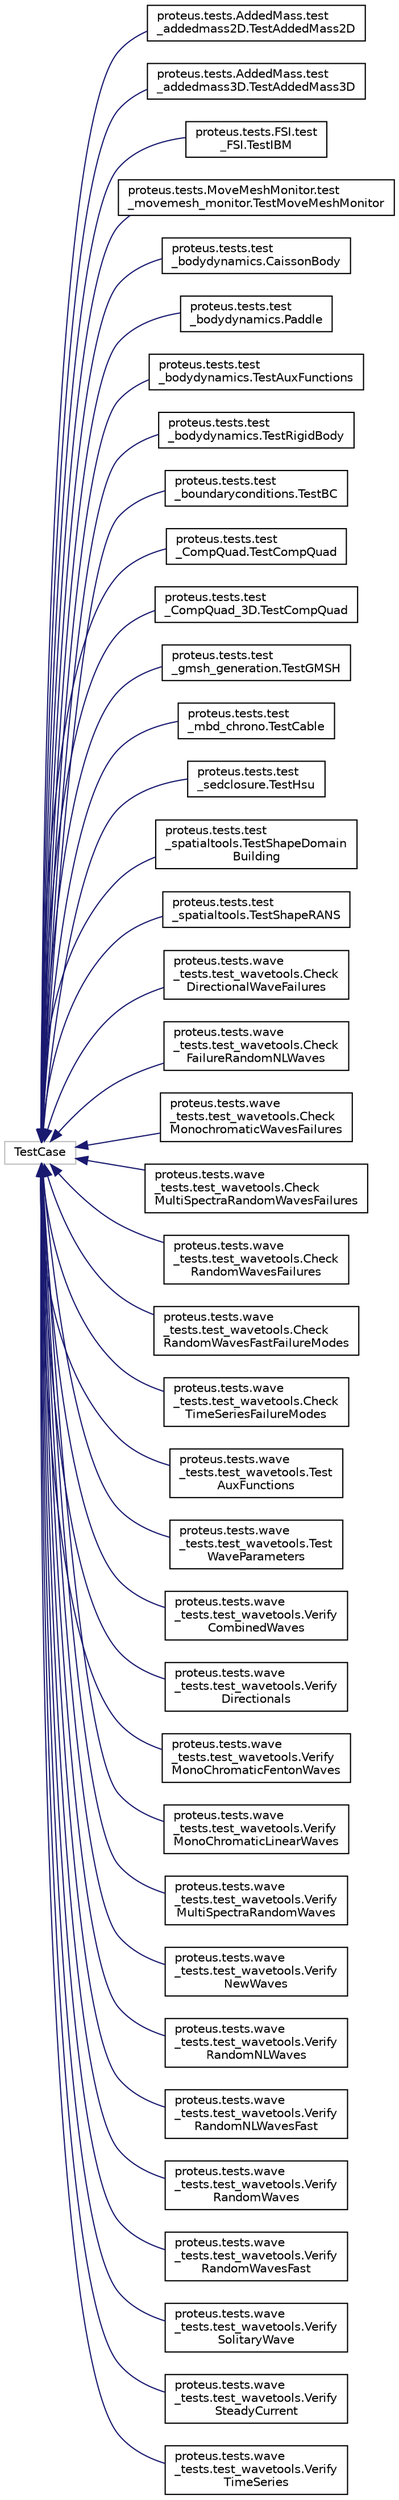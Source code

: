 digraph "Graphical Class Hierarchy"
{
 // LATEX_PDF_SIZE
  edge [fontname="Helvetica",fontsize="10",labelfontname="Helvetica",labelfontsize="10"];
  node [fontname="Helvetica",fontsize="10",shape=record];
  rankdir="LR";
  Node67 [label="TestCase",height=0.2,width=0.4,color="grey75", fillcolor="white", style="filled",tooltip=" "];
  Node67 -> Node0 [dir="back",color="midnightblue",fontsize="10",style="solid",fontname="Helvetica"];
  Node0 [label="proteus.tests.AddedMass.test\l_addedmass2D.TestAddedMass2D",height=0.2,width=0.4,color="black", fillcolor="white", style="filled",URL="$d3/d86/classproteus_1_1tests_1_1AddedMass_1_1test__addedmass2D_1_1TestAddedMass2D.html",tooltip=" "];
  Node67 -> Node69 [dir="back",color="midnightblue",fontsize="10",style="solid",fontname="Helvetica"];
  Node69 [label="proteus.tests.AddedMass.test\l_addedmass3D.TestAddedMass3D",height=0.2,width=0.4,color="black", fillcolor="white", style="filled",URL="$d3/d37/classproteus_1_1tests_1_1AddedMass_1_1test__addedmass3D_1_1TestAddedMass3D.html",tooltip=" "];
  Node67 -> Node70 [dir="back",color="midnightblue",fontsize="10",style="solid",fontname="Helvetica"];
  Node70 [label="proteus.tests.FSI.test\l_FSI.TestIBM",height=0.2,width=0.4,color="black", fillcolor="white", style="filled",URL="$d2/df7/classproteus_1_1tests_1_1FSI_1_1test__FSI_1_1TestIBM.html",tooltip=" "];
  Node67 -> Node71 [dir="back",color="midnightblue",fontsize="10",style="solid",fontname="Helvetica"];
  Node71 [label="proteus.tests.MoveMeshMonitor.test\l_movemesh_monitor.TestMoveMeshMonitor",height=0.2,width=0.4,color="black", fillcolor="white", style="filled",URL="$d3/dee/classproteus_1_1tests_1_1MoveMeshMonitor_1_1test__movemesh__monitor_1_1TestMoveMeshMonitor.html",tooltip=" "];
  Node67 -> Node72 [dir="back",color="midnightblue",fontsize="10",style="solid",fontname="Helvetica"];
  Node72 [label="proteus.tests.test\l_bodydynamics.CaissonBody",height=0.2,width=0.4,color="black", fillcolor="white", style="filled",URL="$d2/daa/classproteus_1_1tests_1_1test__bodydynamics_1_1CaissonBody.html",tooltip=" "];
  Node67 -> Node73 [dir="back",color="midnightblue",fontsize="10",style="solid",fontname="Helvetica"];
  Node73 [label="proteus.tests.test\l_bodydynamics.Paddle",height=0.2,width=0.4,color="black", fillcolor="white", style="filled",URL="$d0/dc0/classproteus_1_1tests_1_1test__bodydynamics_1_1Paddle.html",tooltip=" "];
  Node67 -> Node74 [dir="back",color="midnightblue",fontsize="10",style="solid",fontname="Helvetica"];
  Node74 [label="proteus.tests.test\l_bodydynamics.TestAuxFunctions",height=0.2,width=0.4,color="black", fillcolor="white", style="filled",URL="$d1/dce/classproteus_1_1tests_1_1test__bodydynamics_1_1TestAuxFunctions.html",tooltip=" "];
  Node67 -> Node75 [dir="back",color="midnightblue",fontsize="10",style="solid",fontname="Helvetica"];
  Node75 [label="proteus.tests.test\l_bodydynamics.TestRigidBody",height=0.2,width=0.4,color="black", fillcolor="white", style="filled",URL="$df/d62/classproteus_1_1tests_1_1test__bodydynamics_1_1TestRigidBody.html",tooltip=" "];
  Node67 -> Node76 [dir="back",color="midnightblue",fontsize="10",style="solid",fontname="Helvetica"];
  Node76 [label="proteus.tests.test\l_boundaryconditions.TestBC",height=0.2,width=0.4,color="black", fillcolor="white", style="filled",URL="$d8/d55/classproteus_1_1tests_1_1test__boundaryconditions_1_1TestBC.html",tooltip=" "];
  Node67 -> Node77 [dir="back",color="midnightblue",fontsize="10",style="solid",fontname="Helvetica"];
  Node77 [label="proteus.tests.test\l_CompQuad.TestCompQuad",height=0.2,width=0.4,color="black", fillcolor="white", style="filled",URL="$dc/de8/classproteus_1_1tests_1_1test__CompQuad_1_1TestCompQuad.html",tooltip=" "];
  Node67 -> Node78 [dir="back",color="midnightblue",fontsize="10",style="solid",fontname="Helvetica"];
  Node78 [label="proteus.tests.test\l_CompQuad_3D.TestCompQuad",height=0.2,width=0.4,color="black", fillcolor="white", style="filled",URL="$dd/dd7/classproteus_1_1tests_1_1test__CompQuad__3D_1_1TestCompQuad.html",tooltip=" "];
  Node67 -> Node79 [dir="back",color="midnightblue",fontsize="10",style="solid",fontname="Helvetica"];
  Node79 [label="proteus.tests.test\l_gmsh_generation.TestGMSH",height=0.2,width=0.4,color="black", fillcolor="white", style="filled",URL="$d5/d6f/classproteus_1_1tests_1_1test__gmsh__generation_1_1TestGMSH.html",tooltip=" "];
  Node67 -> Node80 [dir="back",color="midnightblue",fontsize="10",style="solid",fontname="Helvetica"];
  Node80 [label="proteus.tests.test\l_mbd_chrono.TestCable",height=0.2,width=0.4,color="black", fillcolor="white", style="filled",URL="$d5/df3/classproteus_1_1tests_1_1test__mbd__chrono_1_1TestCable.html",tooltip=" "];
  Node67 -> Node81 [dir="back",color="midnightblue",fontsize="10",style="solid",fontname="Helvetica"];
  Node81 [label="proteus.tests.test\l_sedclosure.TestHsu",height=0.2,width=0.4,color="black", fillcolor="white", style="filled",URL="$da/d7a/classproteus_1_1tests_1_1test__sedclosure_1_1TestHsu.html",tooltip=" "];
  Node67 -> Node82 [dir="back",color="midnightblue",fontsize="10",style="solid",fontname="Helvetica"];
  Node82 [label="proteus.tests.test\l_spatialtools.TestShapeDomain\lBuilding",height=0.2,width=0.4,color="black", fillcolor="white", style="filled",URL="$d2/d41/classproteus_1_1tests_1_1test__spatialtools_1_1TestShapeDomainBuilding.html",tooltip=" "];
  Node67 -> Node83 [dir="back",color="midnightblue",fontsize="10",style="solid",fontname="Helvetica"];
  Node83 [label="proteus.tests.test\l_spatialtools.TestShapeRANS",height=0.2,width=0.4,color="black", fillcolor="white", style="filled",URL="$dc/d17/classproteus_1_1tests_1_1test__spatialtools_1_1TestShapeRANS.html",tooltip=" "];
  Node67 -> Node84 [dir="back",color="midnightblue",fontsize="10",style="solid",fontname="Helvetica"];
  Node84 [label="proteus.tests.wave\l_tests.test_wavetools.Check\lDirectionalWaveFailures",height=0.2,width=0.4,color="black", fillcolor="white", style="filled",URL="$d1/dc3/classproteus_1_1tests_1_1wave__tests_1_1test__wavetools_1_1CheckDirectionalWaveFailures.html",tooltip=" "];
  Node67 -> Node85 [dir="back",color="midnightblue",fontsize="10",style="solid",fontname="Helvetica"];
  Node85 [label="proteus.tests.wave\l_tests.test_wavetools.Check\lFailureRandomNLWaves",height=0.2,width=0.4,color="black", fillcolor="white", style="filled",URL="$d3/d92/classproteus_1_1tests_1_1wave__tests_1_1test__wavetools_1_1CheckFailureRandomNLWaves.html",tooltip=" "];
  Node67 -> Node86 [dir="back",color="midnightblue",fontsize="10",style="solid",fontname="Helvetica"];
  Node86 [label="proteus.tests.wave\l_tests.test_wavetools.Check\lMonochromaticWavesFailures",height=0.2,width=0.4,color="black", fillcolor="white", style="filled",URL="$d4/ded/classproteus_1_1tests_1_1wave__tests_1_1test__wavetools_1_1CheckMonochromaticWavesFailures.html",tooltip=" "];
  Node67 -> Node87 [dir="back",color="midnightblue",fontsize="10",style="solid",fontname="Helvetica"];
  Node87 [label="proteus.tests.wave\l_tests.test_wavetools.Check\lMultiSpectraRandomWavesFailures",height=0.2,width=0.4,color="black", fillcolor="white", style="filled",URL="$d6/d74/classproteus_1_1tests_1_1wave__tests_1_1test__wavetools_1_1CheckMultiSpectraRandomWavesFailures.html",tooltip=" "];
  Node67 -> Node88 [dir="back",color="midnightblue",fontsize="10",style="solid",fontname="Helvetica"];
  Node88 [label="proteus.tests.wave\l_tests.test_wavetools.Check\lRandomWavesFailures",height=0.2,width=0.4,color="black", fillcolor="white", style="filled",URL="$d1/d19/classproteus_1_1tests_1_1wave__tests_1_1test__wavetools_1_1CheckRandomWavesFailures.html",tooltip=" "];
  Node67 -> Node89 [dir="back",color="midnightblue",fontsize="10",style="solid",fontname="Helvetica"];
  Node89 [label="proteus.tests.wave\l_tests.test_wavetools.Check\lRandomWavesFastFailureModes",height=0.2,width=0.4,color="black", fillcolor="white", style="filled",URL="$d8/d04/classproteus_1_1tests_1_1wave__tests_1_1test__wavetools_1_1CheckRandomWavesFastFailureModes.html",tooltip=" "];
  Node67 -> Node90 [dir="back",color="midnightblue",fontsize="10",style="solid",fontname="Helvetica"];
  Node90 [label="proteus.tests.wave\l_tests.test_wavetools.Check\lTimeSeriesFailureModes",height=0.2,width=0.4,color="black", fillcolor="white", style="filled",URL="$dc/d1f/classproteus_1_1tests_1_1wave__tests_1_1test__wavetools_1_1CheckTimeSeriesFailureModes.html",tooltip=" "];
  Node67 -> Node91 [dir="back",color="midnightblue",fontsize="10",style="solid",fontname="Helvetica"];
  Node91 [label="proteus.tests.wave\l_tests.test_wavetools.Test\lAuxFunctions",height=0.2,width=0.4,color="black", fillcolor="white", style="filled",URL="$d4/d53/classproteus_1_1tests_1_1wave__tests_1_1test__wavetools_1_1TestAuxFunctions.html",tooltip=" "];
  Node67 -> Node92 [dir="back",color="midnightblue",fontsize="10",style="solid",fontname="Helvetica"];
  Node92 [label="proteus.tests.wave\l_tests.test_wavetools.Test\lWaveParameters",height=0.2,width=0.4,color="black", fillcolor="white", style="filled",URL="$d4/d47/classproteus_1_1tests_1_1wave__tests_1_1test__wavetools_1_1TestWaveParameters.html",tooltip=" "];
  Node67 -> Node93 [dir="back",color="midnightblue",fontsize="10",style="solid",fontname="Helvetica"];
  Node93 [label="proteus.tests.wave\l_tests.test_wavetools.Verify\lCombinedWaves",height=0.2,width=0.4,color="black", fillcolor="white", style="filled",URL="$d4/d8e/classproteus_1_1tests_1_1wave__tests_1_1test__wavetools_1_1VerifyCombinedWaves.html",tooltip=" "];
  Node67 -> Node94 [dir="back",color="midnightblue",fontsize="10",style="solid",fontname="Helvetica"];
  Node94 [label="proteus.tests.wave\l_tests.test_wavetools.Verify\lDirectionals",height=0.2,width=0.4,color="black", fillcolor="white", style="filled",URL="$d2/d65/classproteus_1_1tests_1_1wave__tests_1_1test__wavetools_1_1VerifyDirectionals.html",tooltip=" "];
  Node67 -> Node95 [dir="back",color="midnightblue",fontsize="10",style="solid",fontname="Helvetica"];
  Node95 [label="proteus.tests.wave\l_tests.test_wavetools.Verify\lMonoChromaticFentonWaves",height=0.2,width=0.4,color="black", fillcolor="white", style="filled",URL="$d7/deb/classproteus_1_1tests_1_1wave__tests_1_1test__wavetools_1_1VerifyMonoChromaticFentonWaves.html",tooltip=" "];
  Node67 -> Node96 [dir="back",color="midnightblue",fontsize="10",style="solid",fontname="Helvetica"];
  Node96 [label="proteus.tests.wave\l_tests.test_wavetools.Verify\lMonoChromaticLinearWaves",height=0.2,width=0.4,color="black", fillcolor="white", style="filled",URL="$df/d55/classproteus_1_1tests_1_1wave__tests_1_1test__wavetools_1_1VerifyMonoChromaticLinearWaves.html",tooltip=" "];
  Node67 -> Node97 [dir="back",color="midnightblue",fontsize="10",style="solid",fontname="Helvetica"];
  Node97 [label="proteus.tests.wave\l_tests.test_wavetools.Verify\lMultiSpectraRandomWaves",height=0.2,width=0.4,color="black", fillcolor="white", style="filled",URL="$d3/d0b/classproteus_1_1tests_1_1wave__tests_1_1test__wavetools_1_1VerifyMultiSpectraRandomWaves.html",tooltip=" "];
  Node67 -> Node98 [dir="back",color="midnightblue",fontsize="10",style="solid",fontname="Helvetica"];
  Node98 [label="proteus.tests.wave\l_tests.test_wavetools.Verify\lNewWaves",height=0.2,width=0.4,color="black", fillcolor="white", style="filled",URL="$d2/d1a/classproteus_1_1tests_1_1wave__tests_1_1test__wavetools_1_1VerifyNewWaves.html",tooltip=" "];
  Node67 -> Node99 [dir="back",color="midnightblue",fontsize="10",style="solid",fontname="Helvetica"];
  Node99 [label="proteus.tests.wave\l_tests.test_wavetools.Verify\lRandomNLWaves",height=0.2,width=0.4,color="black", fillcolor="white", style="filled",URL="$db/de9/classproteus_1_1tests_1_1wave__tests_1_1test__wavetools_1_1VerifyRandomNLWaves.html",tooltip=" "];
  Node67 -> Node100 [dir="back",color="midnightblue",fontsize="10",style="solid",fontname="Helvetica"];
  Node100 [label="proteus.tests.wave\l_tests.test_wavetools.Verify\lRandomNLWavesFast",height=0.2,width=0.4,color="black", fillcolor="white", style="filled",URL="$d3/da6/classproteus_1_1tests_1_1wave__tests_1_1test__wavetools_1_1VerifyRandomNLWavesFast.html",tooltip=" "];
  Node67 -> Node101 [dir="back",color="midnightblue",fontsize="10",style="solid",fontname="Helvetica"];
  Node101 [label="proteus.tests.wave\l_tests.test_wavetools.Verify\lRandomWaves",height=0.2,width=0.4,color="black", fillcolor="white", style="filled",URL="$d0/dec/classproteus_1_1tests_1_1wave__tests_1_1test__wavetools_1_1VerifyRandomWaves.html",tooltip=" "];
  Node67 -> Node102 [dir="back",color="midnightblue",fontsize="10",style="solid",fontname="Helvetica"];
  Node102 [label="proteus.tests.wave\l_tests.test_wavetools.Verify\lRandomWavesFast",height=0.2,width=0.4,color="black", fillcolor="white", style="filled",URL="$dd/dda/classproteus_1_1tests_1_1wave__tests_1_1test__wavetools_1_1VerifyRandomWavesFast.html",tooltip=" "];
  Node67 -> Node103 [dir="back",color="midnightblue",fontsize="10",style="solid",fontname="Helvetica"];
  Node103 [label="proteus.tests.wave\l_tests.test_wavetools.Verify\lSolitaryWave",height=0.2,width=0.4,color="black", fillcolor="white", style="filled",URL="$d8/d76/classproteus_1_1tests_1_1wave__tests_1_1test__wavetools_1_1VerifySolitaryWave.html",tooltip=" "];
  Node67 -> Node104 [dir="back",color="midnightblue",fontsize="10",style="solid",fontname="Helvetica"];
  Node104 [label="proteus.tests.wave\l_tests.test_wavetools.Verify\lSteadyCurrent",height=0.2,width=0.4,color="black", fillcolor="white", style="filled",URL="$db/d4e/classproteus_1_1tests_1_1wave__tests_1_1test__wavetools_1_1VerifySteadyCurrent.html",tooltip=" "];
  Node67 -> Node105 [dir="back",color="midnightblue",fontsize="10",style="solid",fontname="Helvetica"];
  Node105 [label="proteus.tests.wave\l_tests.test_wavetools.Verify\lTimeSeries",height=0.2,width=0.4,color="black", fillcolor="white", style="filled",URL="$d4/db1/classproteus_1_1tests_1_1wave__tests_1_1test__wavetools_1_1VerifyTimeSeries.html",tooltip=" "];
}
